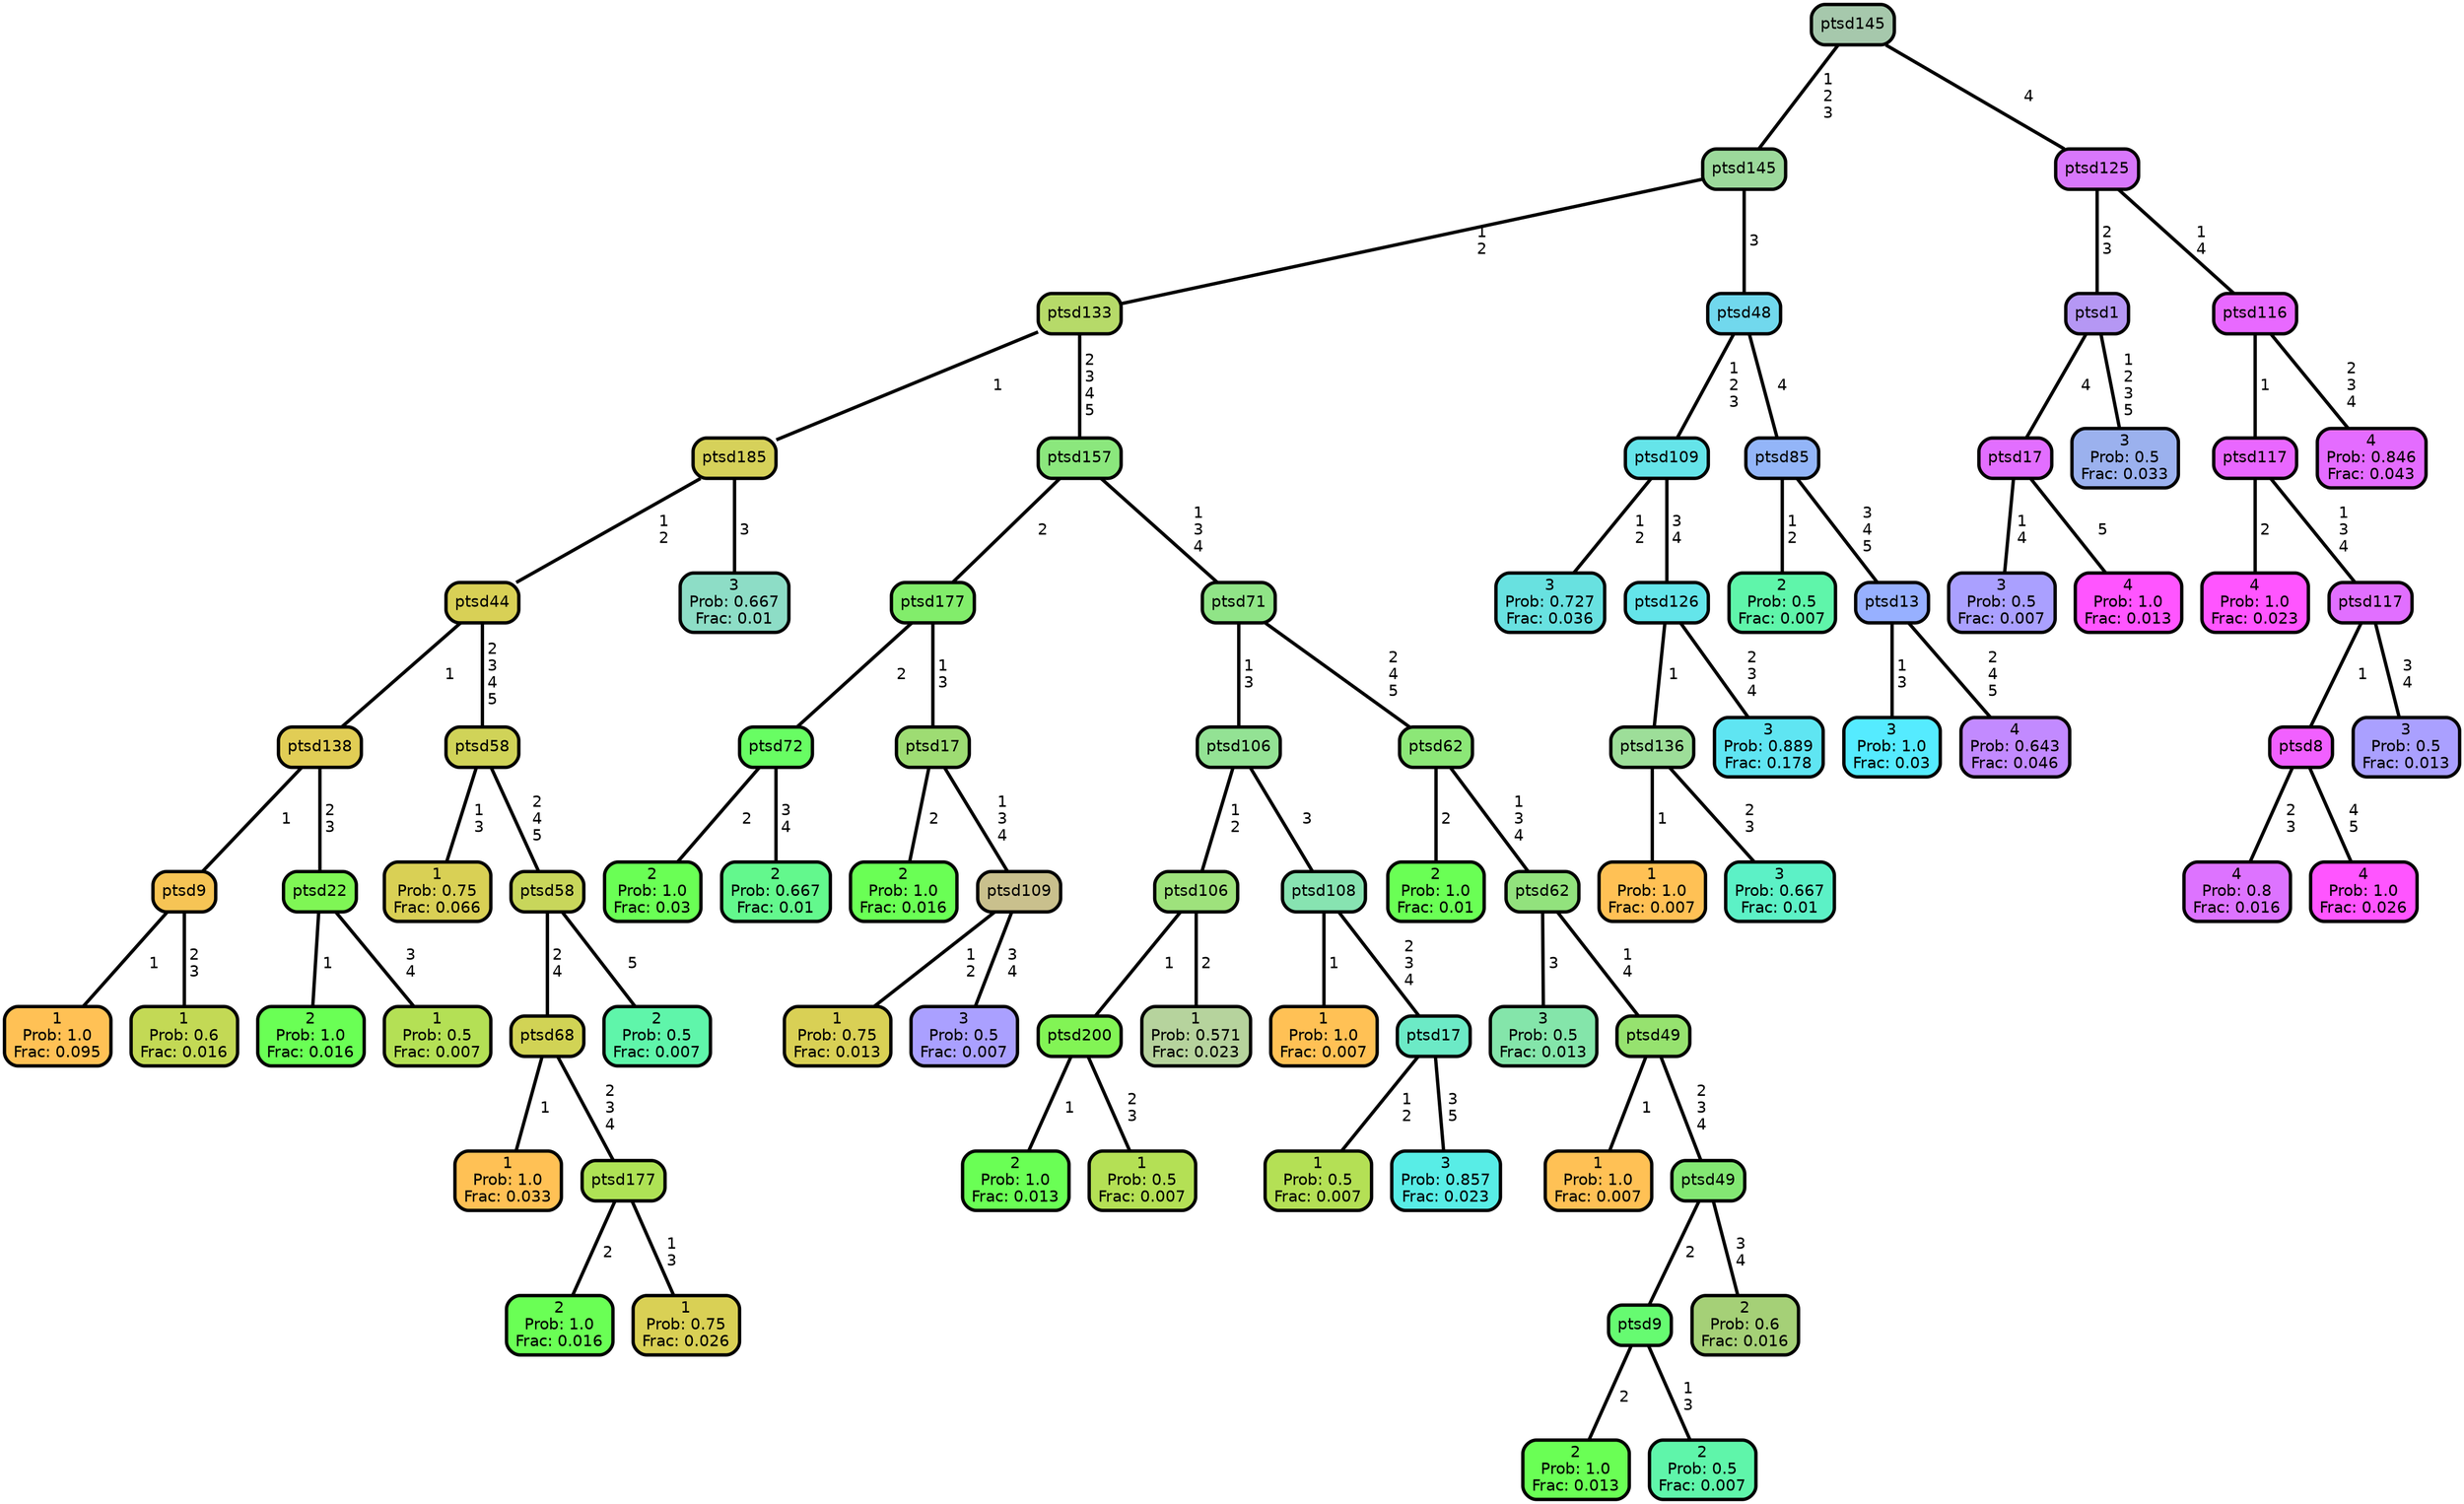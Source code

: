 graph Tree {
node [shape=box, style="filled, rounded",color="black",penwidth="3",fontcolor="black",                 fontname=helvetica] ;
graph [ranksep="0 equally", splines=straight,                 bgcolor=transparent, dpi=200] ;
edge [fontname=helvetica, color=black] ;
0 [label="1
Prob: 1.0
Frac: 0.095", fillcolor="#ffc155"] ;
1 [label="ptsd9", fillcolor="#f6c455"] ;
2 [label="1
Prob: 0.6
Frac: 0.016", fillcolor="#c3d955"] ;
3 [label="ptsd138", fillcolor="#e1cd55"] ;
4 [label="2
Prob: 1.0
Frac: 0.016", fillcolor="#6aff55"] ;
5 [label="ptsd22", fillcolor="#7ff655"] ;
6 [label="1
Prob: 0.5
Frac: 0.007", fillcolor="#b4e055"] ;
7 [label="ptsd44", fillcolor="#d8d056"] ;
8 [label="1
Prob: 0.75
Frac: 0.066", fillcolor="#d9d055"] ;
9 [label="ptsd58", fillcolor="#d0d358"] ;
10 [label="1
Prob: 1.0
Frac: 0.033", fillcolor="#ffc155"] ;
11 [label="ptsd68", fillcolor="#d1d355"] ;
12 [label="2
Prob: 1.0
Frac: 0.016", fillcolor="#6aff55"] ;
13 [label="ptsd177", fillcolor="#aee255"] ;
14 [label="1
Prob: 0.75
Frac: 0.026", fillcolor="#d9d055"] ;
15 [label="ptsd58", fillcolor="#c8d65b"] ;
16 [label="2
Prob: 0.5
Frac: 0.007", fillcolor="#5ff5aa"] ;
17 [label="ptsd185", fillcolor="#d6d15a"] ;
18 [label="3
Prob: 0.667
Frac: 0.01", fillcolor="#8dddc6"] ;
19 [label="ptsd133", fillcolor="#b6da69"] ;
20 [label="2
Prob: 1.0
Frac: 0.03", fillcolor="#6aff55"] ;
21 [label="ptsd72", fillcolor="#68fd63"] ;
22 [label="2
Prob: 0.667
Frac: 0.01", fillcolor="#63f88d"] ;
23 [label="ptsd177", fillcolor="#82ed6b"] ;
24 [label="2
Prob: 1.0
Frac: 0.016", fillcolor="#6aff55"] ;
25 [label="ptsd17", fillcolor="#9edc73"] ;
26 [label="1
Prob: 0.75
Frac: 0.013", fillcolor="#d9d055"] ;
27 [label="ptsd109", fillcolor="#c9c08d"] ;
28 [label="3
Prob: 0.5
Frac: 0.007", fillcolor="#aaa0ff"] ;
29 [label="ptsd157", fillcolor="#8be77d"] ;
30 [label="2
Prob: 1.0
Frac: 0.013", fillcolor="#6aff55"] ;
31 [label="ptsd200", fillcolor="#82f455"] ;
32 [label="1
Prob: 0.5
Frac: 0.007", fillcolor="#b4e055"] ;
33 [label="ptsd106", fillcolor="#9ee27c"] ;
34 [label="1
Prob: 0.571
Frac: 0.023", fillcolor="#b6d39d"] ;
35 [label="ptsd106", fillcolor="#93e294"] ;
36 [label="1
Prob: 1.0
Frac: 0.007", fillcolor="#ffc155"] ;
37 [label="ptsd108", fillcolor="#87e3b1"] ;
38 [label="1
Prob: 0.5
Frac: 0.007", fillcolor="#b4e055"] ;
39 [label="ptsd17", fillcolor="#6ceac6"] ;
40 [label="3
Prob: 0.857
Frac: 0.023", fillcolor="#58ede6"] ;
41 [label="ptsd71", fillcolor="#90e487"] ;
42 [label="2
Prob: 1.0
Frac: 0.01", fillcolor="#6aff55"] ;
43 [label="ptsd62", fillcolor="#8ce777"] ;
44 [label="3
Prob: 0.5
Frac: 0.013", fillcolor="#84e5aa"] ;
45 [label="ptsd62", fillcolor="#92e27d"] ;
46 [label="1
Prob: 1.0
Frac: 0.007", fillcolor="#ffc155"] ;
47 [label="ptsd49", fillcolor="#96e26f"] ;
48 [label="2
Prob: 1.0
Frac: 0.013", fillcolor="#6aff55"] ;
49 [label="ptsd9", fillcolor="#66fb71"] ;
50 [label="2
Prob: 0.5
Frac: 0.007", fillcolor="#5ff5aa"] ;
51 [label="ptsd49", fillcolor="#83e873"] ;
52 [label="2
Prob: 0.6
Frac: 0.016", fillcolor="#a5d077"] ;
53 [label="ptsd145", fillcolor="#9cd99b"] ;
54 [label="3
Prob: 0.727
Frac: 0.036", fillcolor="#68e1e0"] ;
55 [label="ptsd109", fillcolor="#65e4e9"] ;
56 [label="1
Prob: 1.0
Frac: 0.007", fillcolor="#ffc155"] ;
57 [label="ptsd136", fillcolor="#9dde99"] ;
58 [label="3
Prob: 0.667
Frac: 0.01", fillcolor="#5cf1c6"] ;
59 [label="ptsd126", fillcolor="#64e5ea"] ;
60 [label="3
Prob: 0.889
Frac: 0.178", fillcolor="#5fe5f2"] ;
61 [label="ptsd48", fillcolor="#71d8ed"] ;
62 [label="2
Prob: 0.5
Frac: 0.007", fillcolor="#5ff5aa"] ;
63 [label="ptsd85", fillcolor="#93b5f8"] ;
64 [label="3
Prob: 1.0
Frac: 0.03", fillcolor="#55ebff"] ;
65 [label="ptsd13", fillcolor="#97b0ff"] ;
66 [label="4
Prob: 0.643
Frac: 0.046", fillcolor="#c28aff"] ;
67 [label="ptsd145", fillcolor="#a6c8ac"] ;
68 [label="3
Prob: 0.5
Frac: 0.007", fillcolor="#aaa0ff"] ;
69 [label="ptsd17", fillcolor="#e26eff"] ;
70 [label="4
Prob: 1.0
Frac: 0.013", fillcolor="#ff55ff"] ;
71 [label="ptsd1", fillcolor="#b597f4"] ;
72 [label="3
Prob: 0.5
Frac: 0.033", fillcolor="#9bb1ee"] ;
73 [label="ptsd125", fillcolor="#d877fb"] ;
74 [label="4
Prob: 1.0
Frac: 0.023", fillcolor="#ff55ff"] ;
75 [label="ptsd117", fillcolor="#e967ff"] ;
76 [label="4
Prob: 0.8
Frac: 0.016", fillcolor="#dd73ff"] ;
77 [label="ptsd8", fillcolor="#f160ff"] ;
78 [label="4
Prob: 1.0
Frac: 0.026", fillcolor="#ff55ff"] ;
79 [label="ptsd117", fillcolor="#e16fff"] ;
80 [label="3
Prob: 0.5
Frac: 0.013", fillcolor="#aaa0ff"] ;
81 [label="ptsd116", fillcolor="#e869ff"] ;
82 [label="4
Prob: 0.846
Frac: 0.043", fillcolor="#e46cff"] ;
1 -- 0 [label=" 1",penwidth=3] ;
1 -- 2 [label=" 2\n 3",penwidth=3] ;
3 -- 1 [label=" 1",penwidth=3] ;
3 -- 5 [label=" 2\n 3",penwidth=3] ;
5 -- 4 [label=" 1",penwidth=3] ;
5 -- 6 [label=" 3\n 4",penwidth=3] ;
7 -- 3 [label=" 1",penwidth=3] ;
7 -- 9 [label=" 2\n 3\n 4\n 5",penwidth=3] ;
9 -- 8 [label=" 1\n 3",penwidth=3] ;
9 -- 15 [label=" 2\n 4\n 5",penwidth=3] ;
11 -- 10 [label=" 1",penwidth=3] ;
11 -- 13 [label=" 2\n 3\n 4",penwidth=3] ;
13 -- 12 [label=" 2",penwidth=3] ;
13 -- 14 [label=" 1\n 3",penwidth=3] ;
15 -- 11 [label=" 2\n 4",penwidth=3] ;
15 -- 16 [label=" 5",penwidth=3] ;
17 -- 7 [label=" 1\n 2",penwidth=3] ;
17 -- 18 [label=" 3",penwidth=3] ;
19 -- 17 [label=" 1",penwidth=3] ;
19 -- 29 [label=" 2\n 3\n 4\n 5",penwidth=3] ;
21 -- 20 [label=" 2",penwidth=3] ;
21 -- 22 [label=" 3\n 4",penwidth=3] ;
23 -- 21 [label=" 2",penwidth=3] ;
23 -- 25 [label=" 1\n 3",penwidth=3] ;
25 -- 24 [label=" 2",penwidth=3] ;
25 -- 27 [label=" 1\n 3\n 4",penwidth=3] ;
27 -- 26 [label=" 1\n 2",penwidth=3] ;
27 -- 28 [label=" 3\n 4",penwidth=3] ;
29 -- 23 [label=" 2",penwidth=3] ;
29 -- 41 [label=" 1\n 3\n 4",penwidth=3] ;
31 -- 30 [label=" 1",penwidth=3] ;
31 -- 32 [label=" 2\n 3",penwidth=3] ;
33 -- 31 [label=" 1",penwidth=3] ;
33 -- 34 [label=" 2",penwidth=3] ;
35 -- 33 [label=" 1\n 2",penwidth=3] ;
35 -- 37 [label=" 3",penwidth=3] ;
37 -- 36 [label=" 1",penwidth=3] ;
37 -- 39 [label=" 2\n 3\n 4",penwidth=3] ;
39 -- 38 [label=" 1\n 2",penwidth=3] ;
39 -- 40 [label=" 3\n 5",penwidth=3] ;
41 -- 35 [label=" 1\n 3",penwidth=3] ;
41 -- 43 [label=" 2\n 4\n 5",penwidth=3] ;
43 -- 42 [label=" 2",penwidth=3] ;
43 -- 45 [label=" 1\n 3\n 4",penwidth=3] ;
45 -- 44 [label=" 3",penwidth=3] ;
45 -- 47 [label=" 1\n 4",penwidth=3] ;
47 -- 46 [label=" 1",penwidth=3] ;
47 -- 51 [label=" 2\n 3\n 4",penwidth=3] ;
49 -- 48 [label=" 2",penwidth=3] ;
49 -- 50 [label=" 1\n 3",penwidth=3] ;
51 -- 49 [label=" 2",penwidth=3] ;
51 -- 52 [label=" 3\n 4",penwidth=3] ;
53 -- 19 [label=" 1\n 2",penwidth=3] ;
53 -- 61 [label=" 3",penwidth=3] ;
55 -- 54 [label=" 1\n 2",penwidth=3] ;
55 -- 59 [label=" 3\n 4",penwidth=3] ;
57 -- 56 [label=" 1",penwidth=3] ;
57 -- 58 [label=" 2\n 3",penwidth=3] ;
59 -- 57 [label=" 1",penwidth=3] ;
59 -- 60 [label=" 2\n 3\n 4",penwidth=3] ;
61 -- 55 [label=" 1\n 2\n 3",penwidth=3] ;
61 -- 63 [label=" 4",penwidth=3] ;
63 -- 62 [label=" 1\n 2",penwidth=3] ;
63 -- 65 [label=" 3\n 4\n 5",penwidth=3] ;
65 -- 64 [label=" 1\n 3",penwidth=3] ;
65 -- 66 [label=" 2\n 4\n 5",penwidth=3] ;
67 -- 53 [label=" 1\n 2\n 3",penwidth=3] ;
67 -- 73 [label=" 4",penwidth=3] ;
69 -- 68 [label=" 1\n 4",penwidth=3] ;
69 -- 70 [label=" 5",penwidth=3] ;
71 -- 69 [label=" 4",penwidth=3] ;
71 -- 72 [label=" 1\n 2\n 3\n 5",penwidth=3] ;
73 -- 71 [label=" 2\n 3",penwidth=3] ;
73 -- 81 [label=" 1\n 4",penwidth=3] ;
75 -- 74 [label=" 2",penwidth=3] ;
75 -- 79 [label=" 1\n 3\n 4",penwidth=3] ;
77 -- 76 [label=" 2\n 3",penwidth=3] ;
77 -- 78 [label=" 4\n 5",penwidth=3] ;
79 -- 77 [label=" 1",penwidth=3] ;
79 -- 80 [label=" 3\n 4",penwidth=3] ;
81 -- 75 [label=" 1",penwidth=3] ;
81 -- 82 [label=" 2\n 3\n 4",penwidth=3] ;
{rank = same;}}